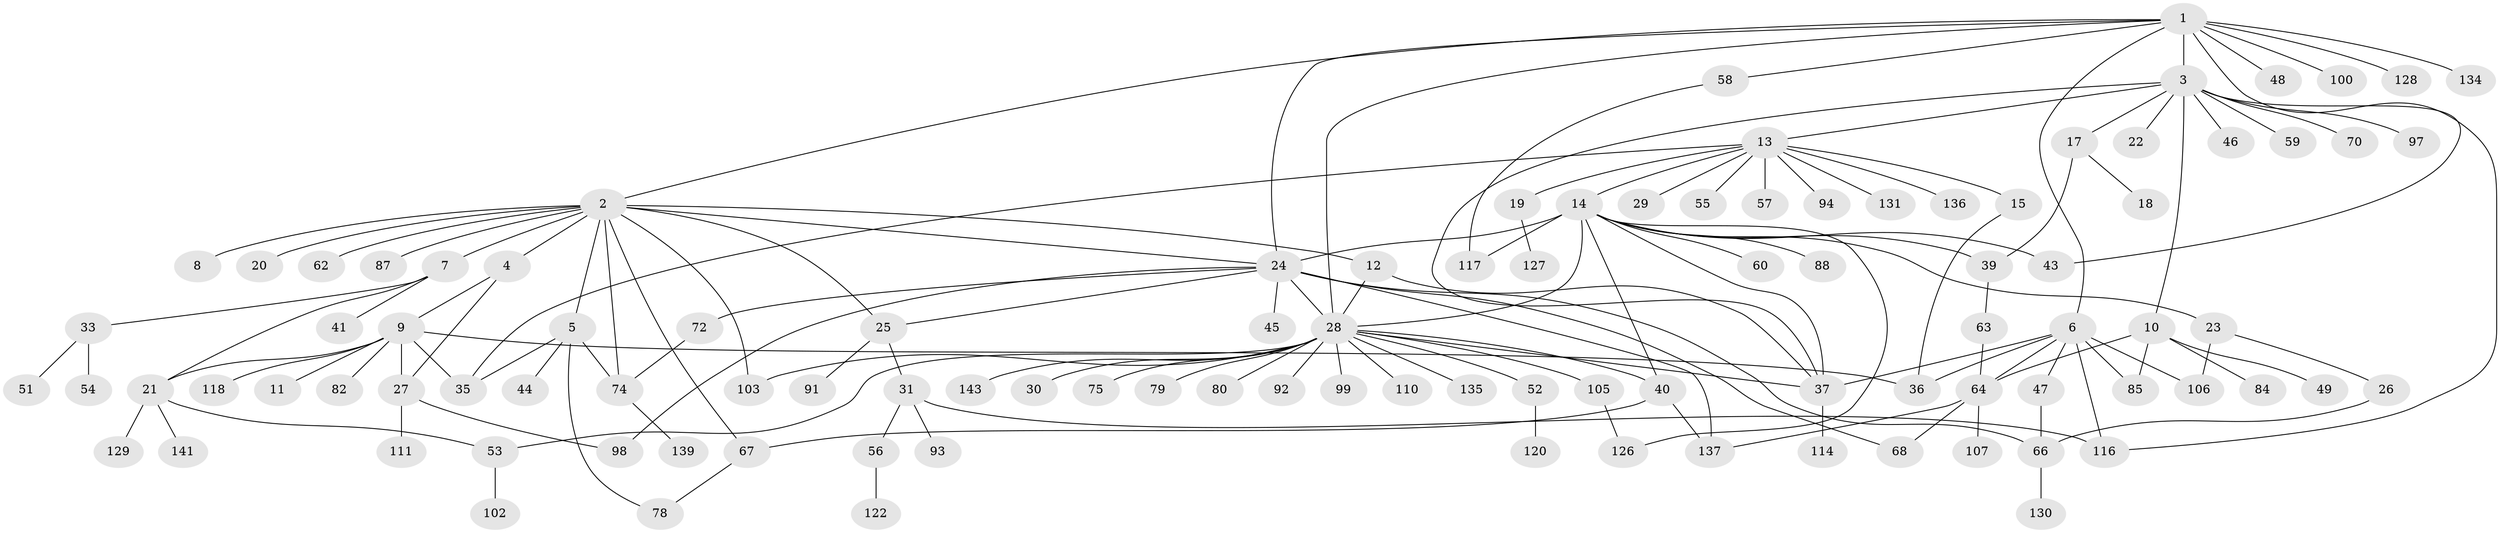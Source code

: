 // original degree distribution, {10: 0.006944444444444444, 15: 0.013888888888888888, 12: 0.013888888888888888, 3: 0.14583333333333334, 4: 0.04861111111111111, 8: 0.006944444444444444, 1: 0.4791666666666667, 9: 0.013888888888888888, 11: 0.006944444444444444, 2: 0.20833333333333334, 6: 0.020833333333333332, 5: 0.034722222222222224}
// Generated by graph-tools (version 1.1) at 2025/41/03/06/25 10:41:48]
// undirected, 106 vertices, 144 edges
graph export_dot {
graph [start="1"]
  node [color=gray90,style=filled];
  1 [super="+65"];
  2 [super="+124"];
  3 [super="+77"];
  4;
  5 [super="+123"];
  6;
  7;
  8;
  9 [super="+96"];
  10 [super="+61"];
  11;
  12 [super="+16"];
  13 [super="+108"];
  14 [super="+34"];
  15 [super="+109"];
  17;
  18;
  19 [super="+95"];
  20 [super="+32"];
  21 [super="+86"];
  22;
  23 [super="+121"];
  24 [super="+42"];
  25 [super="+101"];
  26;
  27 [super="+90"];
  28 [super="+38"];
  29;
  30;
  31 [super="+50"];
  33 [super="+89"];
  35;
  36;
  37 [super="+69"];
  39 [super="+119"];
  40 [super="+104"];
  41;
  43;
  44;
  45;
  46;
  47;
  48;
  49;
  51 [super="+83"];
  52;
  53 [super="+76"];
  54 [super="+125"];
  55;
  56;
  57 [super="+71"];
  58;
  59;
  60 [super="+142"];
  62;
  63 [super="+133"];
  64 [super="+115"];
  66 [super="+73"];
  67 [super="+81"];
  68;
  70;
  72;
  74 [super="+112"];
  75;
  78;
  79;
  80;
  82;
  84;
  85 [super="+113"];
  87;
  88;
  91;
  92;
  93;
  94;
  97;
  98;
  99;
  100;
  102;
  103;
  105 [super="+138"];
  106;
  107 [super="+132"];
  110;
  111;
  114;
  116 [super="+144"];
  117 [super="+140"];
  118;
  120;
  122;
  126;
  127;
  128;
  129;
  130;
  131;
  134;
  135;
  136;
  137;
  139;
  141;
  143;
  1 -- 2;
  1 -- 3;
  1 -- 6;
  1 -- 28;
  1 -- 48;
  1 -- 58;
  1 -- 100;
  1 -- 128;
  1 -- 134;
  1 -- 24;
  1 -- 116;
  2 -- 4;
  2 -- 5;
  2 -- 7;
  2 -- 8;
  2 -- 12;
  2 -- 20;
  2 -- 24;
  2 -- 25;
  2 -- 62;
  2 -- 67;
  2 -- 74;
  2 -- 87;
  2 -- 103;
  3 -- 10;
  3 -- 13;
  3 -- 17;
  3 -- 22;
  3 -- 37;
  3 -- 43;
  3 -- 46;
  3 -- 59;
  3 -- 70;
  3 -- 97;
  4 -- 9;
  4 -- 27;
  5 -- 44;
  5 -- 78;
  5 -- 74;
  5 -- 35;
  6 -- 36;
  6 -- 37;
  6 -- 47;
  6 -- 85;
  6 -- 106;
  6 -- 116;
  6 -- 64;
  7 -- 21;
  7 -- 33;
  7 -- 41;
  9 -- 11;
  9 -- 21;
  9 -- 27;
  9 -- 35;
  9 -- 36;
  9 -- 82;
  9 -- 118;
  10 -- 49;
  10 -- 84;
  10 -- 85;
  10 -- 64;
  12 -- 28;
  12 -- 37;
  13 -- 14;
  13 -- 15;
  13 -- 19;
  13 -- 29;
  13 -- 35;
  13 -- 55;
  13 -- 57;
  13 -- 94;
  13 -- 136;
  13 -- 131;
  14 -- 23;
  14 -- 28;
  14 -- 37;
  14 -- 39;
  14 -- 40;
  14 -- 43;
  14 -- 88;
  14 -- 117;
  14 -- 126;
  14 -- 24;
  14 -- 60;
  15 -- 36;
  17 -- 18;
  17 -- 39;
  19 -- 127;
  21 -- 129;
  21 -- 141;
  21 -- 53;
  23 -- 26;
  23 -- 106;
  24 -- 28;
  24 -- 45;
  24 -- 66;
  24 -- 68;
  24 -- 72;
  24 -- 137;
  24 -- 25;
  24 -- 98;
  25 -- 31;
  25 -- 91;
  26 -- 66;
  27 -- 98;
  27 -- 111;
  28 -- 30;
  28 -- 40;
  28 -- 52;
  28 -- 79;
  28 -- 80;
  28 -- 92;
  28 -- 99;
  28 -- 103;
  28 -- 105;
  28 -- 110;
  28 -- 37;
  28 -- 53;
  28 -- 135;
  28 -- 75;
  28 -- 143;
  31 -- 56;
  31 -- 93;
  31 -- 116;
  33 -- 51;
  33 -- 54;
  37 -- 114;
  39 -- 63;
  40 -- 137;
  40 -- 67;
  47 -- 66;
  52 -- 120;
  53 -- 102;
  56 -- 122;
  58 -- 117;
  63 -- 64;
  64 -- 107;
  64 -- 68;
  64 -- 137;
  66 -- 130;
  67 -- 78;
  72 -- 74;
  74 -- 139;
  105 -- 126;
}
